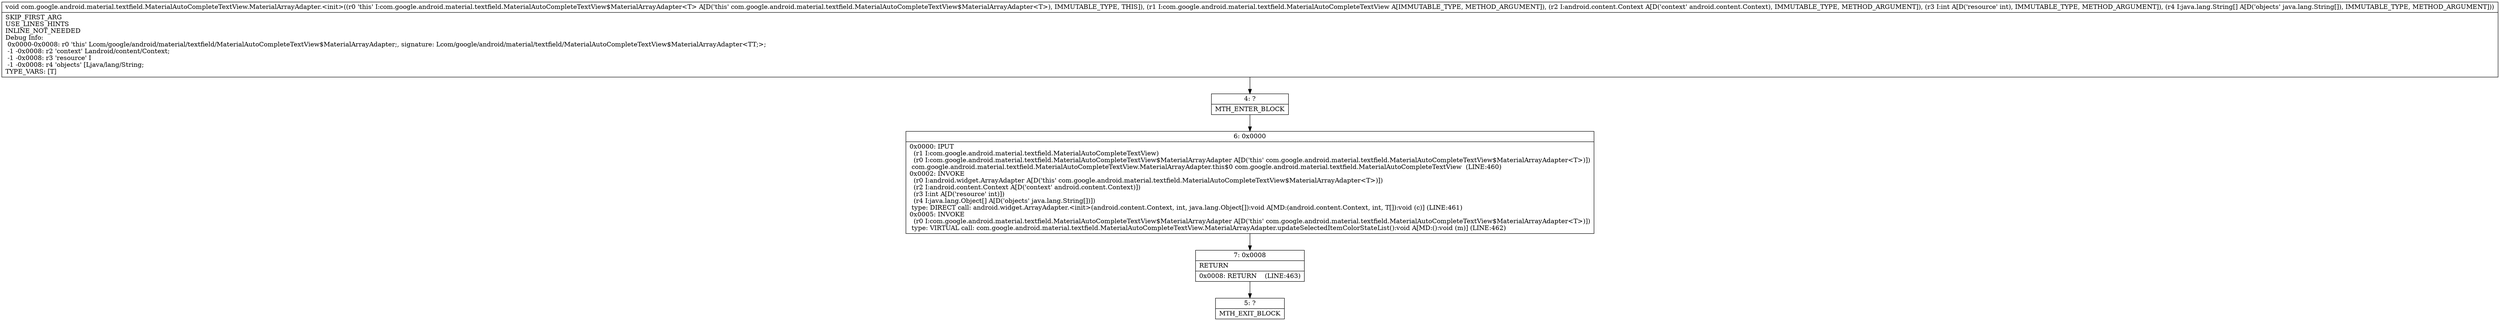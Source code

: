 digraph "CFG forcom.google.android.material.textfield.MaterialAutoCompleteTextView.MaterialArrayAdapter.\<init\>(Lcom\/google\/android\/material\/textfield\/MaterialAutoCompleteTextView;Landroid\/content\/Context;I[Ljava\/lang\/String;)V" {
Node_4 [shape=record,label="{4\:\ ?|MTH_ENTER_BLOCK\l}"];
Node_6 [shape=record,label="{6\:\ 0x0000|0x0000: IPUT  \l  (r1 I:com.google.android.material.textfield.MaterialAutoCompleteTextView)\l  (r0 I:com.google.android.material.textfield.MaterialAutoCompleteTextView$MaterialArrayAdapter A[D('this' com.google.android.material.textfield.MaterialAutoCompleteTextView$MaterialArrayAdapter\<T\>)])\l com.google.android.material.textfield.MaterialAutoCompleteTextView.MaterialArrayAdapter.this$0 com.google.android.material.textfield.MaterialAutoCompleteTextView  (LINE:460)\l0x0002: INVOKE  \l  (r0 I:android.widget.ArrayAdapter A[D('this' com.google.android.material.textfield.MaterialAutoCompleteTextView$MaterialArrayAdapter\<T\>)])\l  (r2 I:android.content.Context A[D('context' android.content.Context)])\l  (r3 I:int A[D('resource' int)])\l  (r4 I:java.lang.Object[] A[D('objects' java.lang.String[])])\l type: DIRECT call: android.widget.ArrayAdapter.\<init\>(android.content.Context, int, java.lang.Object[]):void A[MD:(android.content.Context, int, T[]):void (c)] (LINE:461)\l0x0005: INVOKE  \l  (r0 I:com.google.android.material.textfield.MaterialAutoCompleteTextView$MaterialArrayAdapter A[D('this' com.google.android.material.textfield.MaterialAutoCompleteTextView$MaterialArrayAdapter\<T\>)])\l type: VIRTUAL call: com.google.android.material.textfield.MaterialAutoCompleteTextView.MaterialArrayAdapter.updateSelectedItemColorStateList():void A[MD:():void (m)] (LINE:462)\l}"];
Node_7 [shape=record,label="{7\:\ 0x0008|RETURN\l|0x0008: RETURN    (LINE:463)\l}"];
Node_5 [shape=record,label="{5\:\ ?|MTH_EXIT_BLOCK\l}"];
MethodNode[shape=record,label="{void com.google.android.material.textfield.MaterialAutoCompleteTextView.MaterialArrayAdapter.\<init\>((r0 'this' I:com.google.android.material.textfield.MaterialAutoCompleteTextView$MaterialArrayAdapter\<T\> A[D('this' com.google.android.material.textfield.MaterialAutoCompleteTextView$MaterialArrayAdapter\<T\>), IMMUTABLE_TYPE, THIS]), (r1 I:com.google.android.material.textfield.MaterialAutoCompleteTextView A[IMMUTABLE_TYPE, METHOD_ARGUMENT]), (r2 I:android.content.Context A[D('context' android.content.Context), IMMUTABLE_TYPE, METHOD_ARGUMENT]), (r3 I:int A[D('resource' int), IMMUTABLE_TYPE, METHOD_ARGUMENT]), (r4 I:java.lang.String[] A[D('objects' java.lang.String[]), IMMUTABLE_TYPE, METHOD_ARGUMENT]))  | SKIP_FIRST_ARG\lUSE_LINES_HINTS\lINLINE_NOT_NEEDED\lDebug Info:\l  0x0000\-0x0008: r0 'this' Lcom\/google\/android\/material\/textfield\/MaterialAutoCompleteTextView$MaterialArrayAdapter;, signature: Lcom\/google\/android\/material\/textfield\/MaterialAutoCompleteTextView$MaterialArrayAdapter\<TT;\>;\l  \-1 \-0x0008: r2 'context' Landroid\/content\/Context;\l  \-1 \-0x0008: r3 'resource' I\l  \-1 \-0x0008: r4 'objects' [Ljava\/lang\/String;\lTYPE_VARS: [T]\l}"];
MethodNode -> Node_4;Node_4 -> Node_6;
Node_6 -> Node_7;
Node_7 -> Node_5;
}

